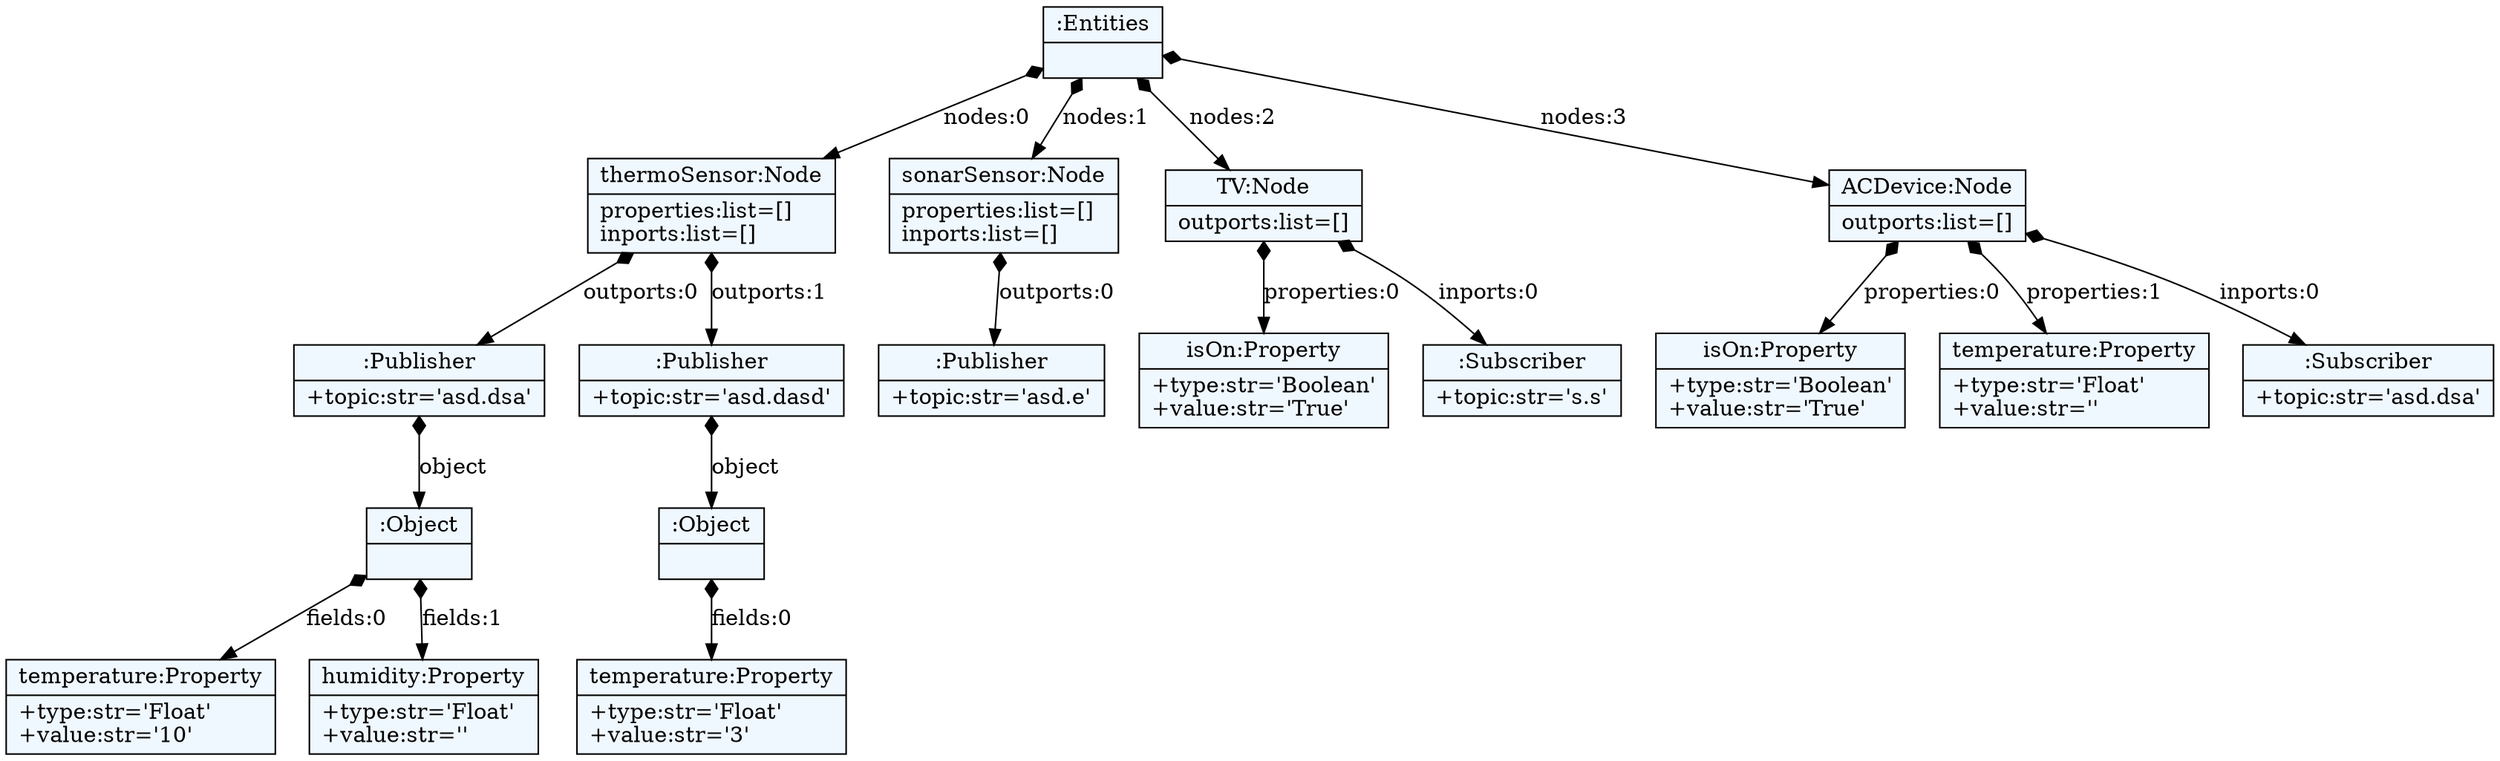 
    digraph textX {
    fontname = "Bitstream Vera Sans"
    fontsize = 8
    node[
        shape=record,
        style=filled,
        fillcolor=aliceblue
    ]
    nodesep = 0.3
    edge[dir=black,arrowtail=empty]


4349015712 -> 4349016816 [label="nodes:0" arrowtail=diamond dir=both]
4349016816 -> 4349014848 [label="outports:0" arrowtail=diamond dir=both]
4349014848 -> 4349015664 [label="object" arrowtail=diamond dir=both]
4349015664 -> 4349015952 [label="fields:0" arrowtail=diamond dir=both]
4349015952[label="{temperature:Property|+type:str='Float'\l+value:str='10'\l}"]
4349015664 -> 4349014272 [label="fields:1" arrowtail=diamond dir=both]
4349014272[label="{humidity:Property|+type:str='Float'\l+value:str=''\l}"]
4349015664[label="{:Object|}"]
4349014848[label="{:Publisher|+topic:str='asd.dsa'\l}"]
4349016816 -> 4349015472 [label="outports:1" arrowtail=diamond dir=both]
4349015472 -> 4349014656 [label="object" arrowtail=diamond dir=both]
4349014656 -> 4346403040 [label="fields:0" arrowtail=diamond dir=both]
4346403040[label="{temperature:Property|+type:str='Float'\l+value:str='3'\l}"]
4349014656[label="{:Object|}"]
4349015472[label="{:Publisher|+topic:str='asd.dasd'\l}"]
4349016816[label="{thermoSensor:Node|properties:list=[]\linports:list=[]\l}"]
4349015712 -> 4349017056 [label="nodes:1" arrowtail=diamond dir=both]
4349017056 -> 4349014608 [label="outports:0" arrowtail=diamond dir=both]
4349014608[label="{:Publisher|+topic:str='asd.e'\l}"]
4349017056[label="{sonarSensor:Node|properties:list=[]\linports:list=[]\l}"]
4349015712 -> 4349017104 [label="nodes:2" arrowtail=diamond dir=both]
4349017104 -> 4346401840 [label="properties:0" arrowtail=diamond dir=both]
4346401840[label="{isOn:Property|+type:str='Boolean'\l+value:str='True'\l}"]
4349017104 -> 4348500048 [label="inports:0" arrowtail=diamond dir=both]
4348500048[label="{:Subscriber|+topic:str='s.s'\l}"]
4349017104[label="{TV:Node|outports:list=[]\l}"]
4349015712 -> 4349014800 [label="nodes:3" arrowtail=diamond dir=both]
4349014800 -> 4348498656 [label="properties:0" arrowtail=diamond dir=both]
4348498656[label="{isOn:Property|+type:str='Boolean'\l+value:str='True'\l}"]
4349014800 -> 4348500144 [label="properties:1" arrowtail=diamond dir=both]
4348500144[label="{temperature:Property|+type:str='Float'\l+value:str=''\l}"]
4349014800 -> 4348905120 [label="inports:0" arrowtail=diamond dir=both]
4348905120[label="{:Subscriber|+topic:str='asd.dsa'\l}"]
4349014800[label="{ACDevice:Node|outports:list=[]\l}"]
4349015712[label="{:Entities|}"]

}

